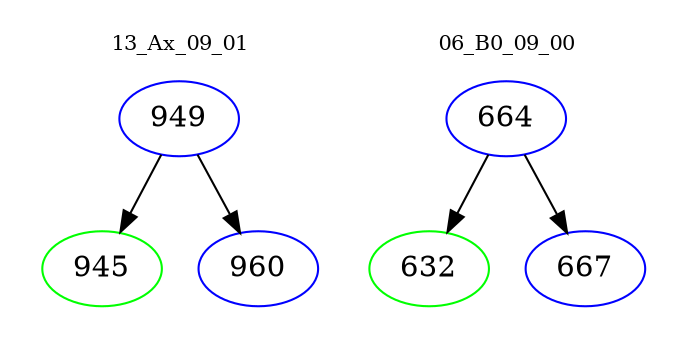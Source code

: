 digraph{
subgraph cluster_0 {
color = white
label = "13_Ax_09_01";
fontsize=10;
T0_949 [label="949", color="blue"]
T0_949 -> T0_945 [color="black"]
T0_945 [label="945", color="green"]
T0_949 -> T0_960 [color="black"]
T0_960 [label="960", color="blue"]
}
subgraph cluster_1 {
color = white
label = "06_B0_09_00";
fontsize=10;
T1_664 [label="664", color="blue"]
T1_664 -> T1_632 [color="black"]
T1_632 [label="632", color="green"]
T1_664 -> T1_667 [color="black"]
T1_667 [label="667", color="blue"]
}
}
